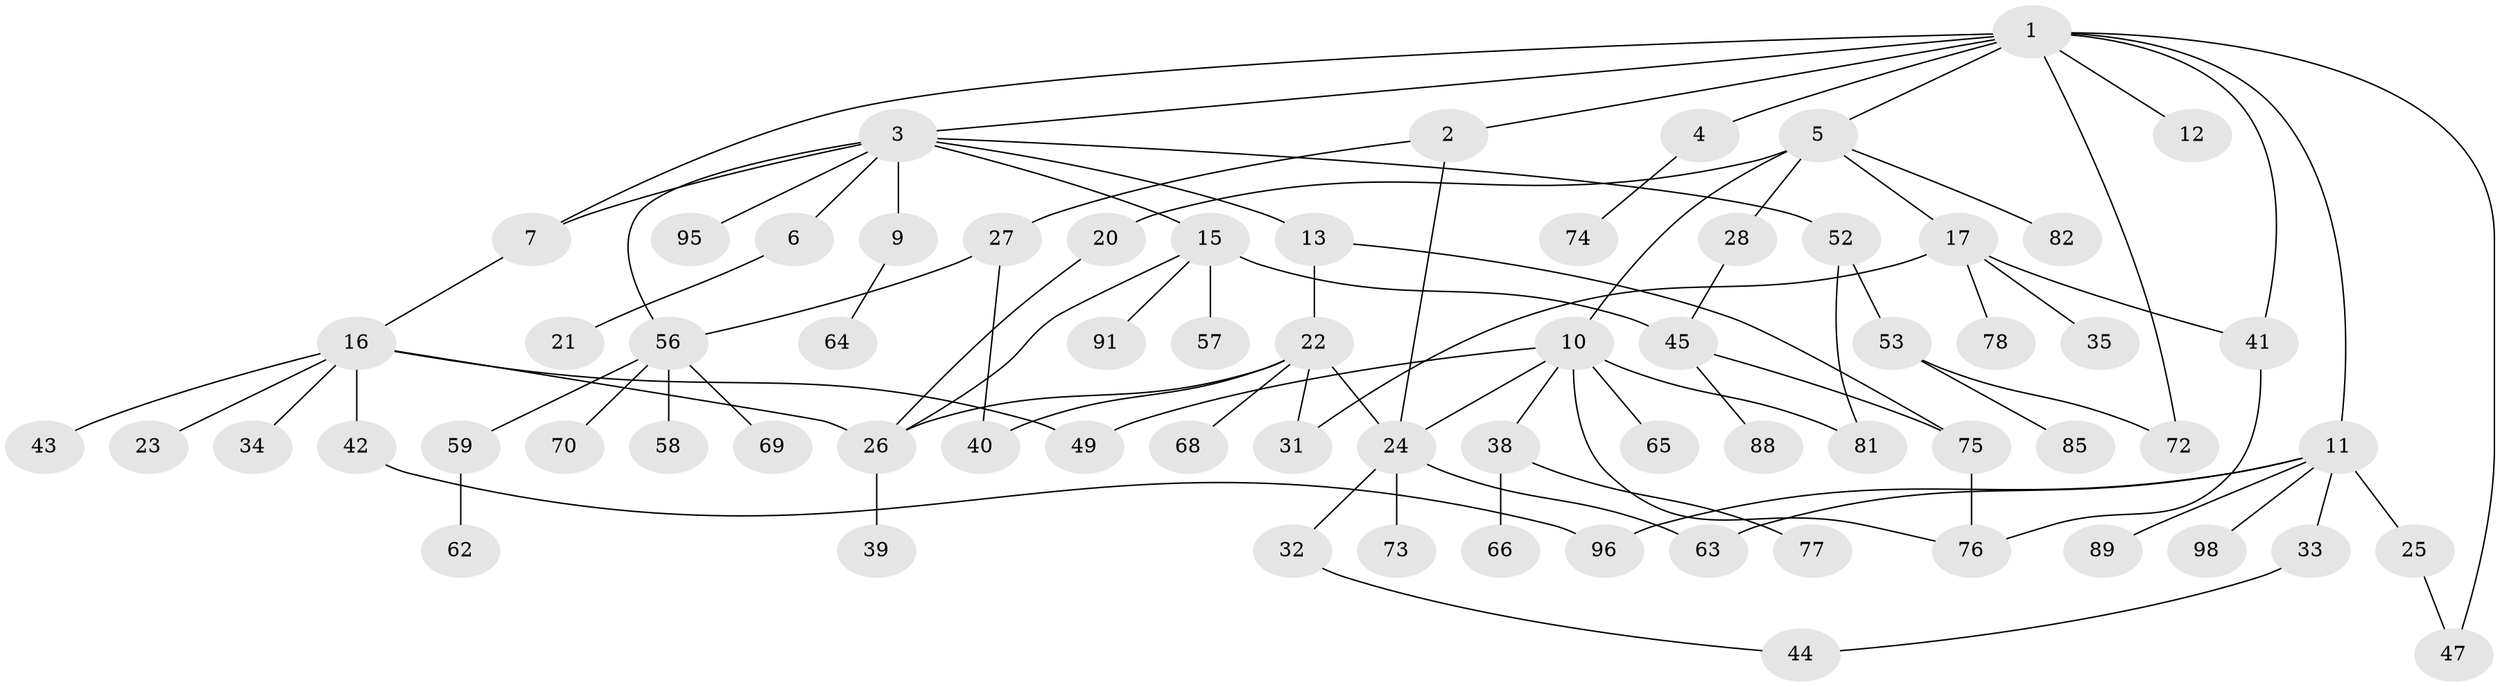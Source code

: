 // Generated by graph-tools (version 1.1) at 2025/23/03/03/25 07:23:35]
// undirected, 69 vertices, 89 edges
graph export_dot {
graph [start="1"]
  node [color=gray90,style=filled];
  1 [super="+19"];
  2 [super="+30"];
  3 [super="+46"];
  4;
  5 [super="+8"];
  6 [super="+14"];
  7 [super="+60"];
  9;
  10 [super="+93"];
  11 [super="+36"];
  12 [super="+80"];
  13;
  15 [super="+92"];
  16 [super="+18"];
  17;
  20 [super="+90"];
  21;
  22 [super="+51"];
  23;
  24 [super="+54"];
  25;
  26 [super="+37"];
  27 [super="+29"];
  28;
  31 [super="+48"];
  32;
  33;
  34;
  35;
  38;
  39;
  40 [super="+61"];
  41 [super="+50"];
  42;
  43;
  44 [super="+55"];
  45 [super="+87"];
  47 [super="+71"];
  49 [super="+84"];
  52;
  53 [super="+79"];
  56 [super="+67"];
  57;
  58;
  59;
  62;
  63;
  64;
  65;
  66 [super="+94"];
  68;
  69;
  70 [super="+83"];
  72;
  73;
  74 [super="+86"];
  75 [super="+97"];
  76;
  77;
  78;
  81;
  82;
  85;
  88;
  89;
  91;
  95;
  96;
  98;
  1 -- 2;
  1 -- 3;
  1 -- 4;
  1 -- 5;
  1 -- 7;
  1 -- 11;
  1 -- 12;
  1 -- 41;
  1 -- 72;
  1 -- 47;
  2 -- 27;
  2 -- 24;
  3 -- 6;
  3 -- 9;
  3 -- 13;
  3 -- 15;
  3 -- 56;
  3 -- 52;
  3 -- 95;
  3 -- 7;
  4 -- 74;
  5 -- 10;
  5 -- 17;
  5 -- 82;
  5 -- 28;
  5 -- 20;
  6 -- 21;
  7 -- 16;
  9 -- 64;
  10 -- 24;
  10 -- 38;
  10 -- 65;
  10 -- 81;
  10 -- 76;
  10 -- 49;
  11 -- 25;
  11 -- 33;
  11 -- 63;
  11 -- 96;
  11 -- 89;
  11 -- 98;
  13 -- 22;
  13 -- 75;
  15 -- 57;
  15 -- 91;
  15 -- 45;
  15 -- 26;
  16 -- 26;
  16 -- 49;
  16 -- 34;
  16 -- 23;
  16 -- 42;
  16 -- 43;
  17 -- 31;
  17 -- 35;
  17 -- 41;
  17 -- 78;
  20 -- 26;
  22 -- 68;
  22 -- 40;
  22 -- 31;
  22 -- 26;
  22 -- 24;
  24 -- 32;
  24 -- 63;
  24 -- 73;
  25 -- 47;
  26 -- 39;
  27 -- 56;
  27 -- 40;
  28 -- 45;
  32 -- 44;
  33 -- 44;
  38 -- 66;
  38 -- 77;
  41 -- 76;
  42 -- 96;
  45 -- 88;
  45 -- 75;
  52 -- 53;
  52 -- 81;
  53 -- 72;
  53 -- 85;
  56 -- 58;
  56 -- 59;
  56 -- 69;
  56 -- 70;
  59 -- 62;
  75 -- 76;
}
